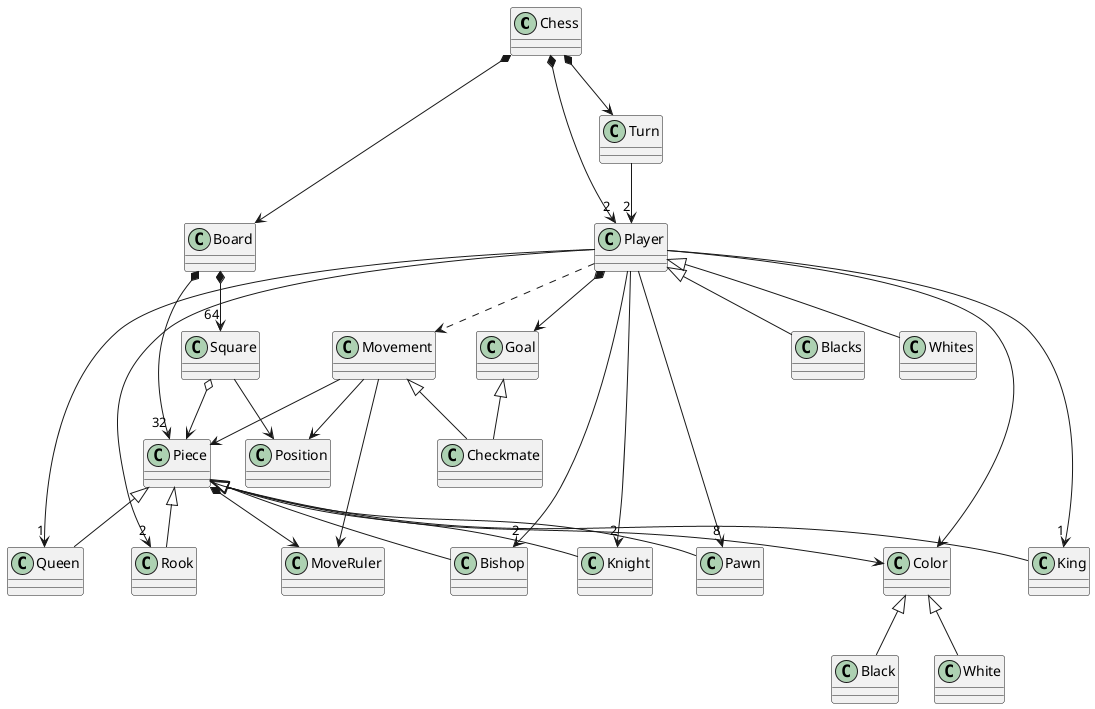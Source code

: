 @startuml domain-model

Chess *--> Board
Chess *--> "2" Player
Chess *--> Turn

Turn --> "2" Player

Player <|-- Blacks
Player <|-- Whites

Board *--> "64" Square
Square o--> Piece
Square --> Position
Board *--> "32" Piece

Piece --> Color
Piece <|-- King
Piece <|-- Queen
Piece <|-- Rook
Piece <|-- Bishop
Piece <|-- Knight
Piece <|-- Pawn

Piece *--> MoveRuler
Player --> Color

Player --> "1" King
Player --> "1" Queen
Player --> "2" Rook
Player --> "2" Bishop
Player --> "2" Knight
Player --> "8" Pawn

Color <|-- Black
Color <|-- White

Player ..> Movement
Movement --> Piece
Movement --> Position
Movement --> MoveRuler

Movement <|-- Checkmate
Player *--> Goal
Goal <|-- Checkmate
@enduml